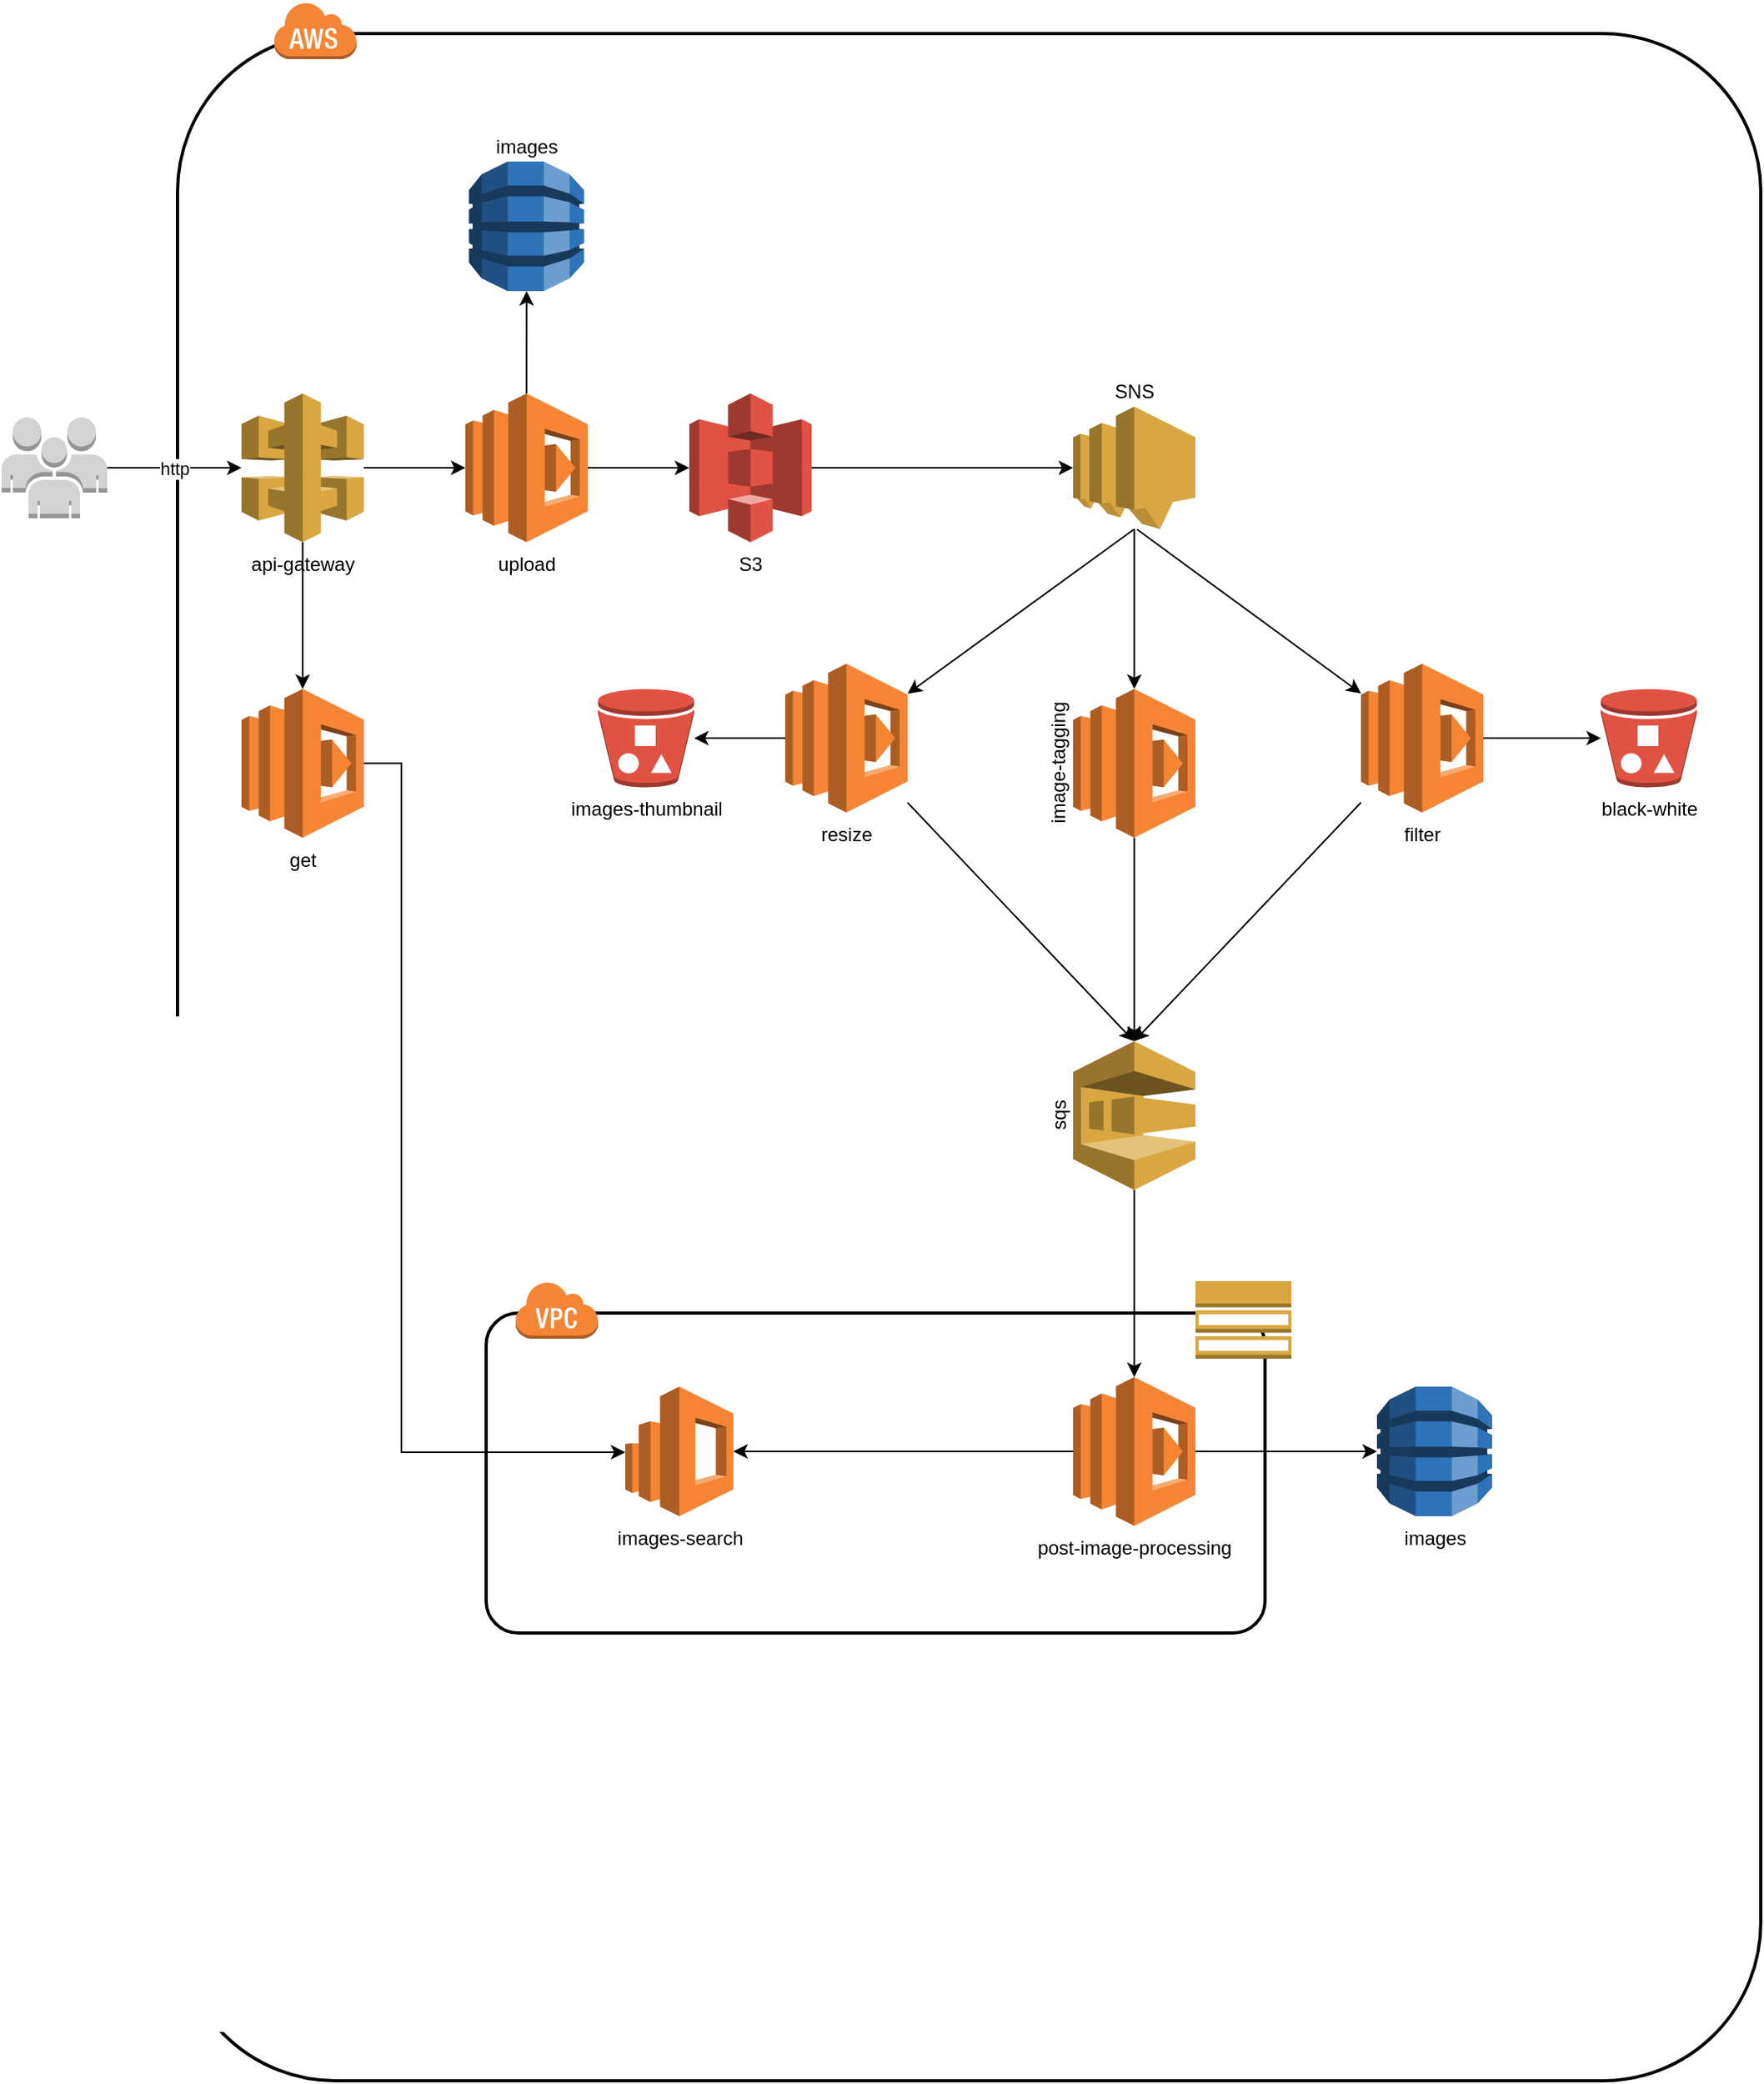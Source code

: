 <mxfile version="13.7.9" type="github">
  <diagram id="-aYQQh7Q-vn97vLsy4oJ" name="nano-services-aws">
    <mxGraphModel dx="2062" dy="1970" grid="1" gridSize="10" guides="1" tooltips="1" connect="1" arrows="1" fold="1" page="1" pageScale="1" pageWidth="827" pageHeight="1169" math="0" shadow="0">
      <root>
        <mxCell id="0" />
        <mxCell id="1" parent="0" />
        <mxCell id="fvEfDdR4gYLFLSwETRCg-6" value="" style="rounded=1;arcSize=10;dashed=0;fillColor=none;gradientColor=none;strokeWidth=2;" parent="1" vertex="1">
          <mxGeometry x="150" y="-1070" width="990" height="1280" as="geometry" />
        </mxCell>
        <mxCell id="fvEfDdR4gYLFLSwETRCg-4" value="http" style="edgeStyle=orthogonalEdgeStyle;rounded=0;orthogonalLoop=1;jettySize=auto;html=1;" parent="1" source="fvEfDdR4gYLFLSwETRCg-2" target="fvEfDdR4gYLFLSwETRCg-3" edge="1">
          <mxGeometry relative="1" as="geometry" />
        </mxCell>
        <mxCell id="fvEfDdR4gYLFLSwETRCg-2" value="" style="outlineConnect=0;dashed=0;verticalLabelPosition=bottom;verticalAlign=top;align=center;html=1;shape=mxgraph.aws3.users;fillColor=#D2D3D3;gradientColor=none;" parent="1" vertex="1">
          <mxGeometry x="40" y="-830" width="66" height="63" as="geometry" />
        </mxCell>
        <mxCell id="fvEfDdR4gYLFLSwETRCg-10" value="" style="edgeStyle=orthogonalEdgeStyle;rounded=0;orthogonalLoop=1;jettySize=auto;html=1;" parent="1" source="fvEfDdR4gYLFLSwETRCg-3" target="fvEfDdR4gYLFLSwETRCg-9" edge="1">
          <mxGeometry relative="1" as="geometry" />
        </mxCell>
        <mxCell id="I5cWiZqLkgZooIzSxM5U-17" style="edgeStyle=orthogonalEdgeStyle;rounded=0;orthogonalLoop=1;jettySize=auto;html=1;" edge="1" parent="1" source="fvEfDdR4gYLFLSwETRCg-3" target="I5cWiZqLkgZooIzSxM5U-16">
          <mxGeometry relative="1" as="geometry" />
        </mxCell>
        <mxCell id="fvEfDdR4gYLFLSwETRCg-3" value="api-gateway" style="outlineConnect=0;dashed=0;verticalLabelPosition=bottom;verticalAlign=top;align=center;html=1;shape=mxgraph.aws3.api_gateway;fillColor=#D9A741;gradientColor=none;" parent="1" vertex="1">
          <mxGeometry x="190" y="-845" width="76.5" height="93" as="geometry" />
        </mxCell>
        <mxCell id="fvEfDdR4gYLFLSwETRCg-5" value="images&lt;br&gt;" style="outlineConnect=0;dashed=0;verticalLabelPosition=top;verticalAlign=bottom;align=center;html=1;shape=mxgraph.aws3.dynamo_db;fillColor=#2E73B8;gradientColor=none;labelPosition=center;" parent="1" vertex="1">
          <mxGeometry x="332.25" y="-990" width="72" height="81" as="geometry" />
        </mxCell>
        <mxCell id="fvEfDdR4gYLFLSwETRCg-7" value="" style="dashed=0;html=1;shape=mxgraph.aws3.cloud;fillColor=#F58536;gradientColor=none;dashed=0;" parent="1" vertex="1">
          <mxGeometry x="210" y="-1090" width="52" height="36" as="geometry" />
        </mxCell>
        <mxCell id="fvEfDdR4gYLFLSwETRCg-11" value="" style="edgeStyle=orthogonalEdgeStyle;rounded=0;orthogonalLoop=1;jettySize=auto;html=1;" parent="1" source="fvEfDdR4gYLFLSwETRCg-9" target="fvEfDdR4gYLFLSwETRCg-5" edge="1">
          <mxGeometry relative="1" as="geometry" />
        </mxCell>
        <mxCell id="sPhgY0AEAjm4lCVbR1a6-2" value="" style="edgeStyle=orthogonalEdgeStyle;rounded=0;orthogonalLoop=1;jettySize=auto;html=1;" parent="1" source="fvEfDdR4gYLFLSwETRCg-9" target="sPhgY0AEAjm4lCVbR1a6-1" edge="1">
          <mxGeometry relative="1" as="geometry" />
        </mxCell>
        <mxCell id="fvEfDdR4gYLFLSwETRCg-9" value="upload" style="outlineConnect=0;dashed=0;verticalLabelPosition=bottom;verticalAlign=top;align=center;html=1;shape=mxgraph.aws3.lambda;fillColor=#F58534;gradientColor=none;" parent="1" vertex="1">
          <mxGeometry x="330" y="-845" width="76.5" height="93" as="geometry" />
        </mxCell>
        <mxCell id="sPhgY0AEAjm4lCVbR1a6-4" value="" style="edgeStyle=orthogonalEdgeStyle;rounded=0;orthogonalLoop=1;jettySize=auto;html=1;" parent="1" source="sPhgY0AEAjm4lCVbR1a6-1" target="sPhgY0AEAjm4lCVbR1a6-3" edge="1">
          <mxGeometry relative="1" as="geometry" />
        </mxCell>
        <mxCell id="sPhgY0AEAjm4lCVbR1a6-1" value="S3&lt;br&gt;" style="outlineConnect=0;dashed=0;verticalLabelPosition=bottom;verticalAlign=top;align=center;html=1;shape=mxgraph.aws3.s3;fillColor=#E05243;gradientColor=none;" parent="1" vertex="1">
          <mxGeometry x="470" y="-845" width="76.5" height="93" as="geometry" />
        </mxCell>
        <mxCell id="sPhgY0AEAjm4lCVbR1a6-3" value="SNS" style="outlineConnect=0;dashed=0;verticalLabelPosition=top;verticalAlign=bottom;align=center;html=1;shape=mxgraph.aws3.sns;fillColor=#D9A741;gradientColor=none;labelPosition=center;" parent="1" vertex="1">
          <mxGeometry x="710" y="-836.75" width="76.5" height="76.5" as="geometry" />
        </mxCell>
        <mxCell id="sPhgY0AEAjm4lCVbR1a6-5" value="images-thumbnail" style="outlineConnect=0;dashed=0;verticalLabelPosition=bottom;verticalAlign=top;align=center;html=1;shape=mxgraph.aws3.bucket_with_objects;fillColor=#E05243;gradientColor=none;" parent="1" vertex="1">
          <mxGeometry x="413" y="-660.25" width="60" height="61.5" as="geometry" />
        </mxCell>
        <mxCell id="sPhgY0AEAjm4lCVbR1a6-10" value="" style="edgeStyle=orthogonalEdgeStyle;rounded=0;orthogonalLoop=1;jettySize=auto;html=1;" parent="1" source="sPhgY0AEAjm4lCVbR1a6-9" target="sPhgY0AEAjm4lCVbR1a6-5" edge="1">
          <mxGeometry relative="1" as="geometry" />
        </mxCell>
        <mxCell id="sPhgY0AEAjm4lCVbR1a6-9" value="resize" style="outlineConnect=0;dashed=0;verticalLabelPosition=bottom;verticalAlign=top;align=center;html=1;shape=mxgraph.aws3.lambda;fillColor=#F58534;gradientColor=none;" parent="1" vertex="1">
          <mxGeometry x="530" y="-676" width="76.5" height="93" as="geometry" />
        </mxCell>
        <mxCell id="_PAK5-yHFjR968Yg7vmI-5" style="edgeStyle=orthogonalEdgeStyle;rounded=0;orthogonalLoop=1;jettySize=auto;html=1;" parent="1" source="sPhgY0AEAjm4lCVbR1a6-11" target="_PAK5-yHFjR968Yg7vmI-1" edge="1">
          <mxGeometry relative="1" as="geometry" />
        </mxCell>
        <mxCell id="sPhgY0AEAjm4lCVbR1a6-11" value="image-tagging" style="outlineConnect=0;dashed=0;verticalLabelPosition=middle;verticalAlign=bottom;align=center;html=1;shape=mxgraph.aws3.lambda;fillColor=#F58534;gradientColor=none;labelPosition=left;horizontal=0;" parent="1" vertex="1">
          <mxGeometry x="710" y="-660.25" width="76.5" height="93" as="geometry" />
        </mxCell>
        <mxCell id="sPhgY0AEAjm4lCVbR1a6-17" value="" style="edgeStyle=orthogonalEdgeStyle;rounded=0;orthogonalLoop=1;jettySize=auto;html=1;" parent="1" source="sPhgY0AEAjm4lCVbR1a6-12" target="sPhgY0AEAjm4lCVbR1a6-13" edge="1">
          <mxGeometry relative="1" as="geometry" />
        </mxCell>
        <mxCell id="sPhgY0AEAjm4lCVbR1a6-12" value="filter" style="outlineConnect=0;dashed=0;verticalLabelPosition=bottom;verticalAlign=top;align=center;html=1;shape=mxgraph.aws3.lambda;fillColor=#F58534;gradientColor=none;" parent="1" vertex="1">
          <mxGeometry x="890" y="-676" width="76.5" height="93" as="geometry" />
        </mxCell>
        <mxCell id="sPhgY0AEAjm4lCVbR1a6-13" value="black-white" style="outlineConnect=0;dashed=0;verticalLabelPosition=bottom;verticalAlign=top;align=center;html=1;shape=mxgraph.aws3.bucket_with_objects;fillColor=#E05243;gradientColor=none;" parent="1" vertex="1">
          <mxGeometry x="1040" y="-660.25" width="60" height="61.5" as="geometry" />
        </mxCell>
        <mxCell id="sPhgY0AEAjm4lCVbR1a6-14" value="" style="endArrow=classic;html=1;" parent="1" source="sPhgY0AEAjm4lCVbR1a6-3" target="sPhgY0AEAjm4lCVbR1a6-11" edge="1">
          <mxGeometry width="50" height="50" relative="1" as="geometry">
            <mxPoint x="120" y="-600" as="sourcePoint" />
            <mxPoint x="170" y="-650" as="targetPoint" />
          </mxGeometry>
        </mxCell>
        <mxCell id="sPhgY0AEAjm4lCVbR1a6-15" value="" style="endArrow=classic;html=1;" parent="1" target="sPhgY0AEAjm4lCVbR1a6-9" edge="1">
          <mxGeometry width="50" height="50" relative="1" as="geometry">
            <mxPoint x="748" y="-760" as="sourcePoint" />
            <mxPoint x="680" y="-740" as="targetPoint" />
          </mxGeometry>
        </mxCell>
        <mxCell id="sPhgY0AEAjm4lCVbR1a6-16" value="" style="endArrow=classic;html=1;" parent="1" target="sPhgY0AEAjm4lCVbR1a6-12" edge="1">
          <mxGeometry width="50" height="50" relative="1" as="geometry">
            <mxPoint x="750" y="-760" as="sourcePoint" />
            <mxPoint x="890" y="-750" as="targetPoint" />
          </mxGeometry>
        </mxCell>
        <mxCell id="I5cWiZqLkgZooIzSxM5U-12" value="" style="edgeStyle=orthogonalEdgeStyle;rounded=0;orthogonalLoop=1;jettySize=auto;html=1;" edge="1" parent="1" source="_PAK5-yHFjR968Yg7vmI-1" target="I5cWiZqLkgZooIzSxM5U-11">
          <mxGeometry relative="1" as="geometry" />
        </mxCell>
        <mxCell id="_PAK5-yHFjR968Yg7vmI-1" value="sqs" style="outlineConnect=0;dashed=0;verticalLabelPosition=middle;verticalAlign=bottom;align=center;html=1;shape=mxgraph.aws3.sqs;fillColor=#D9A741;gradientColor=none;labelPosition=left;horizontal=0;" parent="1" vertex="1">
          <mxGeometry x="710" y="-440" width="76.5" height="93" as="geometry" />
        </mxCell>
        <mxCell id="_PAK5-yHFjR968Yg7vmI-4" value="" style="endArrow=classic;html=1;" parent="1" source="sPhgY0AEAjm4lCVbR1a6-9" edge="1">
          <mxGeometry width="50" height="50" relative="1" as="geometry">
            <mxPoint x="640" y="-460" as="sourcePoint" />
            <mxPoint x="748" y="-440" as="targetPoint" />
          </mxGeometry>
        </mxCell>
        <mxCell id="_PAK5-yHFjR968Yg7vmI-6" value="" style="endArrow=classic;html=1;entryX=0.5;entryY=0;entryDx=0;entryDy=0;entryPerimeter=0;" parent="1" source="sPhgY0AEAjm4lCVbR1a6-12" target="_PAK5-yHFjR968Yg7vmI-1" edge="1">
          <mxGeometry width="50" height="50" relative="1" as="geometry">
            <mxPoint x="800" y="-310" as="sourcePoint" />
            <mxPoint x="750" y="-450" as="targetPoint" />
          </mxGeometry>
        </mxCell>
        <mxCell id="I5cWiZqLkgZooIzSxM5U-8" value="" style="rounded=1;arcSize=10;dashed=0;fillColor=none;gradientColor=none;strokeWidth=2;" vertex="1" parent="1">
          <mxGeometry x="343" y="-270" width="487" height="200" as="geometry" />
        </mxCell>
        <mxCell id="I5cWiZqLkgZooIzSxM5U-9" value="" style="dashed=0;html=1;shape=mxgraph.aws3.virtual_private_cloud;fillColor=#F58536;gradientColor=none;dashed=0;" vertex="1" parent="1">
          <mxGeometry x="361" y="-290" width="52" height="36" as="geometry" />
        </mxCell>
        <mxCell id="I5cWiZqLkgZooIzSxM5U-10" value="images" style="outlineConnect=0;dashed=0;verticalLabelPosition=bottom;verticalAlign=top;align=center;html=1;shape=mxgraph.aws3.dynamo_db;fillColor=#2E73B8;gradientColor=none;" vertex="1" parent="1">
          <mxGeometry x="900" y="-224" width="72" height="81" as="geometry" />
        </mxCell>
        <mxCell id="I5cWiZqLkgZooIzSxM5U-14" value="" style="edgeStyle=orthogonalEdgeStyle;rounded=0;orthogonalLoop=1;jettySize=auto;html=1;" edge="1" parent="1" source="I5cWiZqLkgZooIzSxM5U-11" target="I5cWiZqLkgZooIzSxM5U-10">
          <mxGeometry relative="1" as="geometry" />
        </mxCell>
        <mxCell id="I5cWiZqLkgZooIzSxM5U-15" style="edgeStyle=orthogonalEdgeStyle;rounded=0;orthogonalLoop=1;jettySize=auto;html=1;" edge="1" parent="1" source="I5cWiZqLkgZooIzSxM5U-11" target="I5cWiZqLkgZooIzSxM5U-13">
          <mxGeometry relative="1" as="geometry" />
        </mxCell>
        <mxCell id="I5cWiZqLkgZooIzSxM5U-11" value="post-image-processing" style="outlineConnect=0;dashed=0;verticalLabelPosition=bottom;verticalAlign=top;align=center;html=1;shape=mxgraph.aws3.lambda;fillColor=#F58534;gradientColor=none;" vertex="1" parent="1">
          <mxGeometry x="710" y="-230" width="76.5" height="93" as="geometry" />
        </mxCell>
        <mxCell id="I5cWiZqLkgZooIzSxM5U-13" value="images-search" style="outlineConnect=0;dashed=0;verticalLabelPosition=bottom;verticalAlign=top;align=center;html=1;shape=mxgraph.aws3.elasticsearch_service;fillColor=#F58534;gradientColor=none;" vertex="1" parent="1">
          <mxGeometry x="430" y="-224" width="67.5" height="81" as="geometry" />
        </mxCell>
        <mxCell id="I5cWiZqLkgZooIzSxM5U-18" style="edgeStyle=orthogonalEdgeStyle;rounded=0;orthogonalLoop=1;jettySize=auto;html=1;" edge="1" parent="1" source="I5cWiZqLkgZooIzSxM5U-16" target="I5cWiZqLkgZooIzSxM5U-13">
          <mxGeometry relative="1" as="geometry">
            <Array as="points">
              <mxPoint x="290" y="-614" />
              <mxPoint x="290" y="-183" />
            </Array>
          </mxGeometry>
        </mxCell>
        <mxCell id="I5cWiZqLkgZooIzSxM5U-16" value="get" style="outlineConnect=0;dashed=0;verticalLabelPosition=bottom;verticalAlign=top;align=center;html=1;shape=mxgraph.aws3.lambda;fillColor=#F58534;gradientColor=none;" vertex="1" parent="1">
          <mxGeometry x="190" y="-660.25" width="76.5" height="93" as="geometry" />
        </mxCell>
        <mxCell id="I5cWiZqLkgZooIzSxM5U-19" value="" style="outlineConnect=0;dashed=0;verticalLabelPosition=bottom;verticalAlign=top;align=center;html=1;shape=mxgraph.aws3.topic_2;fillColor=#D9A741;gradientColor=none;" vertex="1" parent="1">
          <mxGeometry x="786.5" y="-290" width="60" height="48.5" as="geometry" />
        </mxCell>
      </root>
    </mxGraphModel>
  </diagram>
</mxfile>
